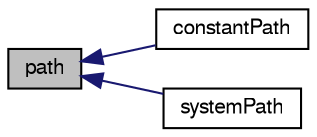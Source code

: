 digraph "path"
{
  bgcolor="transparent";
  edge [fontname="FreeSans",fontsize="10",labelfontname="FreeSans",labelfontsize="10"];
  node [fontname="FreeSans",fontsize="10",shape=record];
  rankdir="LR";
  Node385 [label="path",height=0.2,width=0.4,color="black", fillcolor="grey75", style="filled", fontcolor="black"];
  Node385 -> Node386 [dir="back",color="midnightblue",fontsize="10",style="solid",fontname="FreeSans"];
  Node386 [label="constantPath",height=0.2,width=0.4,color="black",URL="$a26354.html#a9178c8ea1aba8fe7747ff0ee2d49b495",tooltip="Return constant path. "];
  Node385 -> Node387 [dir="back",color="midnightblue",fontsize="10",style="solid",fontname="FreeSans"];
  Node387 [label="systemPath",height=0.2,width=0.4,color="black",URL="$a26354.html#ad3bf5083eff42cc97f95733426977660",tooltip="Return system path. "];
}
